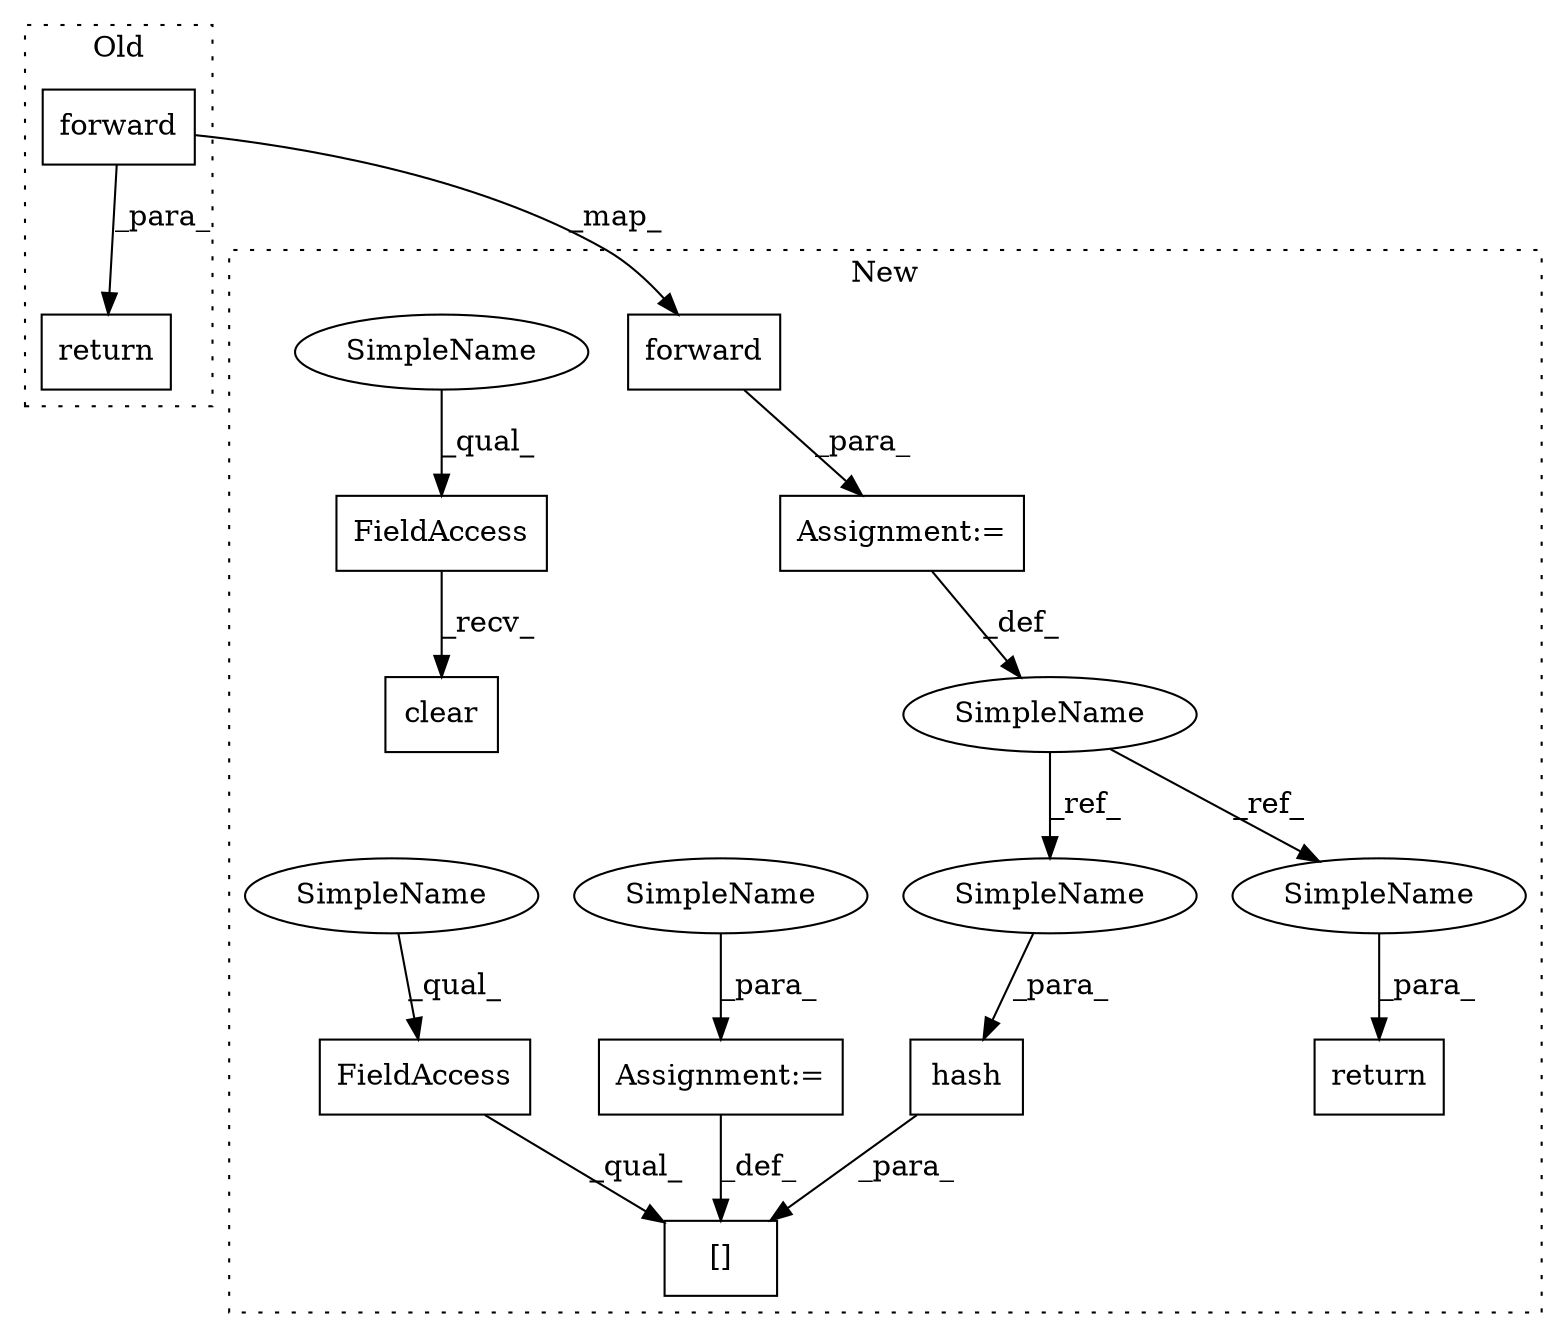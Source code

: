 digraph G {
subgraph cluster0 {
1 [label="return" a="41" s="3009" l="7" shape="box"];
11 [label="forward" a="32" s="3026,3054" l="8,1" shape="box"];
label = "Old";
style="dotted";
}
subgraph cluster1 {
2 [label="clear" a="32" s="3271" l="7" shape="box"];
3 [label="FieldAccess" a="22" s="3257" l="13" shape="box"];
4 [label="FieldAccess" a="22" s="3284" l="13" shape="box"];
5 [label="[]" a="2" s="3284,3305" l="14,1" shape="box"];
6 [label="Assignment:=" a="7" s="3306" l="1" shape="box"];
7 [label="Assignment:=" a="7" s="3211" l="1" shape="box"];
8 [label="return" a="41" s="3314" l="7" shape="box"];
9 [label="SimpleName" a="42" s="3210" l="1" shape="ellipse"];
10 [label="hash" a="32" s="3298,3304" l="5,1" shape="box"];
12 [label="forward" a="32" s="3222,3250" l="8,1" shape="box"];
13 [label="SimpleName" a="42" s="3303" l="1" shape="ellipse"];
14 [label="SimpleName" a="42" s="3321" l="1" shape="ellipse"];
15 [label="SimpleName" a="42" s="3307" l="1" shape="ellipse"];
16 [label="SimpleName" a="42" s="3257" l="4" shape="ellipse"];
17 [label="SimpleName" a="42" s="3284" l="4" shape="ellipse"];
label = "New";
style="dotted";
}
3 -> 2 [label="_recv_"];
4 -> 5 [label="_qual_"];
6 -> 5 [label="_def_"];
7 -> 9 [label="_def_"];
9 -> 13 [label="_ref_"];
9 -> 14 [label="_ref_"];
10 -> 5 [label="_para_"];
11 -> 1 [label="_para_"];
11 -> 12 [label="_map_"];
12 -> 7 [label="_para_"];
13 -> 10 [label="_para_"];
14 -> 8 [label="_para_"];
15 -> 6 [label="_para_"];
16 -> 3 [label="_qual_"];
17 -> 4 [label="_qual_"];
}